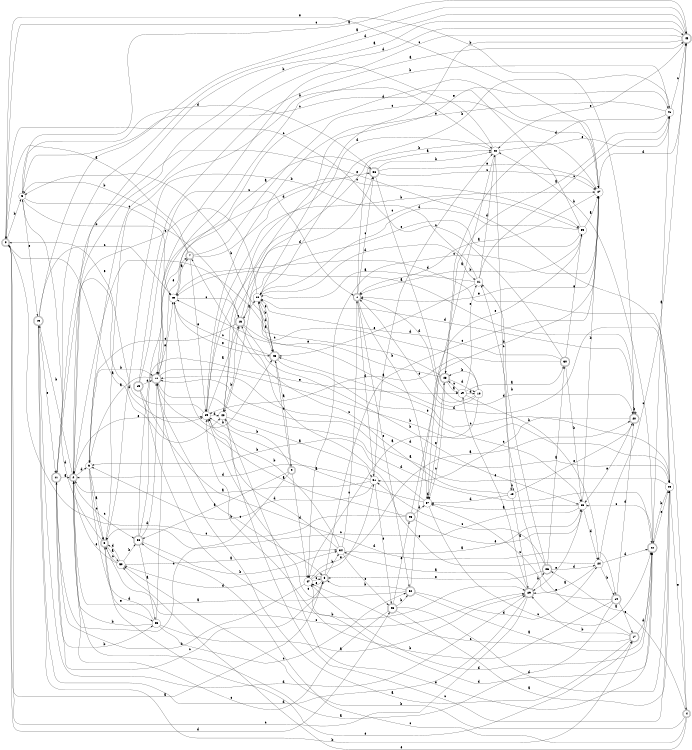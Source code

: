 digraph n41_8 {
__start0 [label="" shape="none"];

rankdir=LR;
size="8,5";

s0 [style="rounded,filled", color="black", fillcolor="white" shape="doublecircle", label="0"];
s1 [style="rounded,filled", color="black", fillcolor="white" shape="doublecircle", label="1"];
s2 [style="rounded,filled", color="black", fillcolor="white" shape="doublecircle", label="2"];
s3 [style="rounded,filled", color="black", fillcolor="white" shape="doublecircle", label="3"];
s4 [style="rounded,filled", color="black", fillcolor="white" shape="doublecircle", label="4"];
s5 [style="filled", color="black", fillcolor="white" shape="circle", label="5"];
s6 [style="filled", color="black", fillcolor="white" shape="circle", label="6"];
s7 [style="rounded,filled", color="black", fillcolor="white" shape="doublecircle", label="7"];
s8 [style="rounded,filled", color="black", fillcolor="white" shape="doublecircle", label="8"];
s9 [style="rounded,filled", color="black", fillcolor="white" shape="doublecircle", label="9"];
s10 [style="filled", color="black", fillcolor="white" shape="circle", label="10"];
s11 [style="rounded,filled", color="black", fillcolor="white" shape="doublecircle", label="11"];
s12 [style="rounded,filled", color="black", fillcolor="white" shape="doublecircle", label="12"];
s13 [style="rounded,filled", color="black", fillcolor="white" shape="doublecircle", label="13"];
s14 [style="rounded,filled", color="black", fillcolor="white" shape="doublecircle", label="14"];
s15 [style="rounded,filled", color="black", fillcolor="white" shape="doublecircle", label="15"];
s16 [style="rounded,filled", color="black", fillcolor="white" shape="doublecircle", label="16"];
s17 [style="rounded,filled", color="black", fillcolor="white" shape="doublecircle", label="17"];
s18 [style="filled", color="black", fillcolor="white" shape="circle", label="18"];
s19 [style="filled", color="black", fillcolor="white" shape="circle", label="19"];
s20 [style="rounded,filled", color="black", fillcolor="white" shape="doublecircle", label="20"];
s21 [style="filled", color="black", fillcolor="white" shape="circle", label="21"];
s22 [style="rounded,filled", color="black", fillcolor="white" shape="doublecircle", label="22"];
s23 [style="filled", color="black", fillcolor="white" shape="circle", label="23"];
s24 [style="filled", color="black", fillcolor="white" shape="circle", label="24"];
s25 [style="filled", color="black", fillcolor="white" shape="circle", label="25"];
s26 [style="rounded,filled", color="black", fillcolor="white" shape="doublecircle", label="26"];
s27 [style="filled", color="black", fillcolor="white" shape="circle", label="27"];
s28 [style="rounded,filled", color="black", fillcolor="white" shape="doublecircle", label="28"];
s29 [style="rounded,filled", color="black", fillcolor="white" shape="doublecircle", label="29"];
s30 [style="rounded,filled", color="black", fillcolor="white" shape="doublecircle", label="30"];
s31 [style="filled", color="black", fillcolor="white" shape="circle", label="31"];
s32 [style="rounded,filled", color="black", fillcolor="white" shape="doublecircle", label="32"];
s33 [style="filled", color="black", fillcolor="white" shape="circle", label="33"];
s34 [style="filled", color="black", fillcolor="white" shape="circle", label="34"];
s35 [style="filled", color="black", fillcolor="white" shape="circle", label="35"];
s36 [style="rounded,filled", color="black", fillcolor="white" shape="doublecircle", label="36"];
s37 [style="filled", color="black", fillcolor="white" shape="circle", label="37"];
s38 [style="rounded,filled", color="black", fillcolor="white" shape="doublecircle", label="38"];
s39 [style="filled", color="black", fillcolor="white" shape="circle", label="39"];
s40 [style="filled", color="black", fillcolor="white" shape="circle", label="40"];
s41 [style="filled", color="black", fillcolor="white" shape="circle", label="41"];
s42 [style="filled", color="black", fillcolor="white" shape="circle", label="42"];
s43 [style="rounded,filled", color="black", fillcolor="white" shape="doublecircle", label="43"];
s44 [style="filled", color="black", fillcolor="white" shape="circle", label="44"];
s45 [style="rounded,filled", color="black", fillcolor="white" shape="doublecircle", label="45"];
s46 [style="rounded,filled", color="black", fillcolor="white" shape="doublecircle", label="46"];
s47 [style="filled", color="black", fillcolor="white" shape="circle", label="47"];
s48 [style="rounded,filled", color="black", fillcolor="white" shape="doublecircle", label="48"];
s49 [style="filled", color="black", fillcolor="white" shape="circle", label="49"];
s50 [style="filled", color="black", fillcolor="white" shape="circle", label="50"];
s0 -> s40 [label="a"];
s0 -> s5 [label="b"];
s0 -> s20 [label="c"];
s0 -> s48 [label="d"];
s0 -> s27 [label="e"];
s1 -> s42 [label="a"];
s1 -> s37 [label="b"];
s1 -> s36 [label="c"];
s1 -> s31 [label="d"];
s1 -> s32 [label="e"];
s2 -> s8 [label="a"];
s2 -> s13 [label="b"];
s2 -> s38 [label="c"];
s2 -> s6 [label="d"];
s2 -> s39 [label="e"];
s3 -> s50 [label="a"];
s3 -> s42 [label="b"];
s3 -> s29 [label="c"];
s3 -> s5 [label="d"];
s3 -> s17 [label="e"];
s4 -> s26 [label="a"];
s4 -> s50 [label="b"];
s4 -> s38 [label="c"];
s4 -> s49 [label="d"];
s4 -> s50 [label="e"];
s5 -> s45 [label="a"];
s5 -> s49 [label="b"];
s5 -> s16 [label="c"];
s5 -> s36 [label="d"];
s5 -> s13 [label="e"];
s6 -> s3 [label="a"];
s6 -> s12 [label="b"];
s6 -> s3 [label="c"];
s6 -> s45 [label="d"];
s6 -> s25 [label="e"];
s7 -> s0 [label="a"];
s7 -> s5 [label="b"];
s7 -> s27 [label="c"];
s7 -> s36 [label="d"];
s7 -> s39 [label="e"];
s8 -> s0 [label="a"];
s8 -> s34 [label="b"];
s8 -> s27 [label="c"];
s8 -> s50 [label="d"];
s8 -> s47 [label="e"];
s9 -> s38 [label="a"];
s9 -> s40 [label="b"];
s9 -> s11 [label="c"];
s9 -> s47 [label="d"];
s9 -> s43 [label="e"];
s10 -> s47 [label="a"];
s10 -> s28 [label="b"];
s10 -> s2 [label="c"];
s10 -> s1 [label="d"];
s10 -> s1 [label="e"];
s11 -> s2 [label="a"];
s11 -> s25 [label="b"];
s11 -> s8 [label="c"];
s11 -> s39 [label="d"];
s11 -> s23 [label="e"];
s12 -> s6 [label="a"];
s12 -> s23 [label="b"];
s12 -> s8 [label="c"];
s12 -> s22 [label="d"];
s12 -> s49 [label="e"];
s13 -> s45 [label="a"];
s13 -> s17 [label="b"];
s13 -> s49 [label="c"];
s13 -> s29 [label="d"];
s13 -> s11 [label="e"];
s14 -> s2 [label="a"];
s14 -> s39 [label="b"];
s14 -> s37 [label="c"];
s14 -> s20 [label="d"];
s14 -> s17 [label="e"];
s15 -> s45 [label="a"];
s15 -> s29 [label="b"];
s15 -> s1 [label="c"];
s15 -> s14 [label="d"];
s15 -> s12 [label="e"];
s16 -> s44 [label="a"];
s16 -> s35 [label="b"];
s16 -> s6 [label="c"];
s16 -> s23 [label="d"];
s16 -> s41 [label="e"];
s17 -> s12 [label="a"];
s17 -> s29 [label="b"];
s17 -> s47 [label="c"];
s17 -> s22 [label="d"];
s17 -> s21 [label="e"];
s18 -> s29 [label="a"];
s18 -> s18 [label="b"];
s18 -> s7 [label="c"];
s18 -> s37 [label="d"];
s18 -> s20 [label="e"];
s19 -> s30 [label="a"];
s19 -> s24 [label="b"];
s19 -> s28 [label="c"];
s19 -> s10 [label="d"];
s19 -> s21 [label="e"];
s20 -> s49 [label="a"];
s20 -> s20 [label="b"];
s20 -> s31 [label="c"];
s20 -> s44 [label="d"];
s20 -> s35 [label="e"];
s21 -> s44 [label="a"];
s21 -> s3 [label="b"];
s21 -> s41 [label="c"];
s21 -> s42 [label="d"];
s21 -> s43 [label="e"];
s22 -> s41 [label="a"];
s22 -> s42 [label="b"];
s22 -> s35 [label="c"];
s22 -> s47 [label="d"];
s22 -> s23 [label="e"];
s23 -> s12 [label="a"];
s23 -> s22 [label="b"];
s23 -> s43 [label="c"];
s23 -> s12 [label="d"];
s23 -> s4 [label="e"];
s24 -> s29 [label="a"];
s24 -> s14 [label="b"];
s24 -> s45 [label="c"];
s24 -> s22 [label="d"];
s24 -> s16 [label="e"];
s25 -> s29 [label="a"];
s25 -> s2 [label="b"];
s25 -> s32 [label="c"];
s25 -> s3 [label="d"];
s25 -> s7 [label="e"];
s26 -> s30 [label="a"];
s26 -> s21 [label="b"];
s26 -> s31 [label="c"];
s26 -> s24 [label="d"];
s26 -> s8 [label="e"];
s27 -> s1 [label="a"];
s27 -> s16 [label="b"];
s27 -> s47 [label="c"];
s27 -> s45 [label="d"];
s27 -> s1 [label="e"];
s28 -> s19 [label="a"];
s28 -> s5 [label="b"];
s28 -> s37 [label="c"];
s28 -> s10 [label="d"];
s28 -> s49 [label="e"];
s29 -> s34 [label="a"];
s29 -> s26 [label="b"];
s29 -> s0 [label="c"];
s29 -> s13 [label="d"];
s29 -> s19 [label="e"];
s30 -> s39 [label="a"];
s30 -> s35 [label="b"];
s30 -> s0 [label="c"];
s30 -> s44 [label="d"];
s30 -> s33 [label="e"];
s31 -> s2 [label="a"];
s31 -> s6 [label="b"];
s31 -> s42 [label="c"];
s31 -> s2 [label="d"];
s31 -> s48 [label="e"];
s32 -> s22 [label="a"];
s32 -> s8 [label="b"];
s32 -> s39 [label="c"];
s32 -> s24 [label="d"];
s32 -> s33 [label="e"];
s33 -> s27 [label="a"];
s33 -> s1 [label="b"];
s33 -> s5 [label="c"];
s33 -> s44 [label="d"];
s33 -> s40 [label="e"];
s34 -> s35 [label="a"];
s34 -> s39 [label="b"];
s34 -> s1 [label="c"];
s34 -> s39 [label="d"];
s34 -> s48 [label="e"];
s35 -> s37 [label="a"];
s35 -> s27 [label="b"];
s35 -> s3 [label="c"];
s35 -> s24 [label="d"];
s35 -> s29 [label="e"];
s36 -> s12 [label="a"];
s36 -> s42 [label="b"];
s36 -> s27 [label="c"];
s36 -> s20 [label="d"];
s36 -> s27 [label="e"];
s37 -> s39 [label="a"];
s37 -> s6 [label="b"];
s37 -> s22 [label="c"];
s37 -> s37 [label="d"];
s37 -> s28 [label="e"];
s38 -> s25 [label="a"];
s38 -> s34 [label="b"];
s38 -> s33 [label="c"];
s38 -> s12 [label="d"];
s38 -> s19 [label="e"];
s39 -> s16 [label="a"];
s39 -> s27 [label="b"];
s39 -> s33 [label="c"];
s39 -> s40 [label="d"];
s39 -> s0 [label="e"];
s40 -> s31 [label="a"];
s40 -> s16 [label="b"];
s40 -> s23 [label="c"];
s40 -> s36 [label="d"];
s40 -> s22 [label="e"];
s41 -> s28 [label="a"];
s41 -> s12 [label="b"];
s41 -> s45 [label="c"];
s41 -> s28 [label="d"];
s41 -> s39 [label="e"];
s42 -> s37 [label="a"];
s42 -> s2 [label="b"];
s42 -> s18 [label="c"];
s42 -> s40 [label="d"];
s42 -> s41 [label="e"];
s43 -> s9 [label="a"];
s43 -> s44 [label="b"];
s43 -> s49 [label="c"];
s43 -> s44 [label="d"];
s43 -> s35 [label="e"];
s44 -> s43 [label="a"];
s44 -> s41 [label="b"];
s44 -> s2 [label="c"];
s44 -> s21 [label="d"];
s44 -> s43 [label="e"];
s45 -> s2 [label="a"];
s45 -> s44 [label="b"];
s45 -> s12 [label="c"];
s45 -> s11 [label="d"];
s45 -> s42 [label="e"];
s46 -> s12 [label="a"];
s46 -> s27 [label="b"];
s46 -> s0 [label="c"];
s46 -> s37 [label="d"];
s46 -> s35 [label="e"];
s47 -> s20 [label="a"];
s47 -> s11 [label="b"];
s47 -> s8 [label="c"];
s47 -> s22 [label="d"];
s47 -> s31 [label="e"];
s48 -> s23 [label="a"];
s48 -> s32 [label="b"];
s48 -> s2 [label="c"];
s48 -> s23 [label="d"];
s48 -> s46 [label="e"];
s49 -> s7 [label="a"];
s49 -> s43 [label="b"];
s49 -> s16 [label="c"];
s49 -> s27 [label="d"];
s49 -> s43 [label="e"];
s50 -> s34 [label="a"];
s50 -> s38 [label="b"];
s50 -> s3 [label="c"];
s50 -> s3 [label="d"];
s50 -> s2 [label="e"];

}